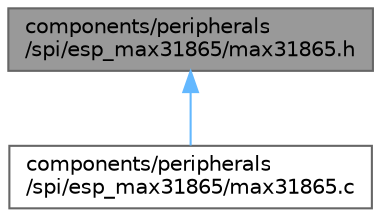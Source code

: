 digraph "components/peripherals/spi/esp_max31865/max31865.h"
{
 // LATEX_PDF_SIZE
  bgcolor="transparent";
  edge [fontname=Helvetica,fontsize=10,labelfontname=Helvetica,labelfontsize=10];
  node [fontname=Helvetica,fontsize=10,shape=box,height=0.2,width=0.4];
  Node1 [id="Node000001",label="components/peripherals\l/spi/esp_max31865/max31865.h",height=0.2,width=0.4,color="gray40", fillcolor="grey60", style="filled", fontcolor="black",tooltip=" "];
  Node1 -> Node2 [id="edge1_Node000001_Node000002",dir="back",color="steelblue1",style="solid",tooltip=" "];
  Node2 [id="Node000002",label="components/peripherals\l/spi/esp_max31865/max31865.c",height=0.2,width=0.4,color="grey40", fillcolor="white", style="filled",URL="$max31865_8c.html",tooltip=" "];
}
